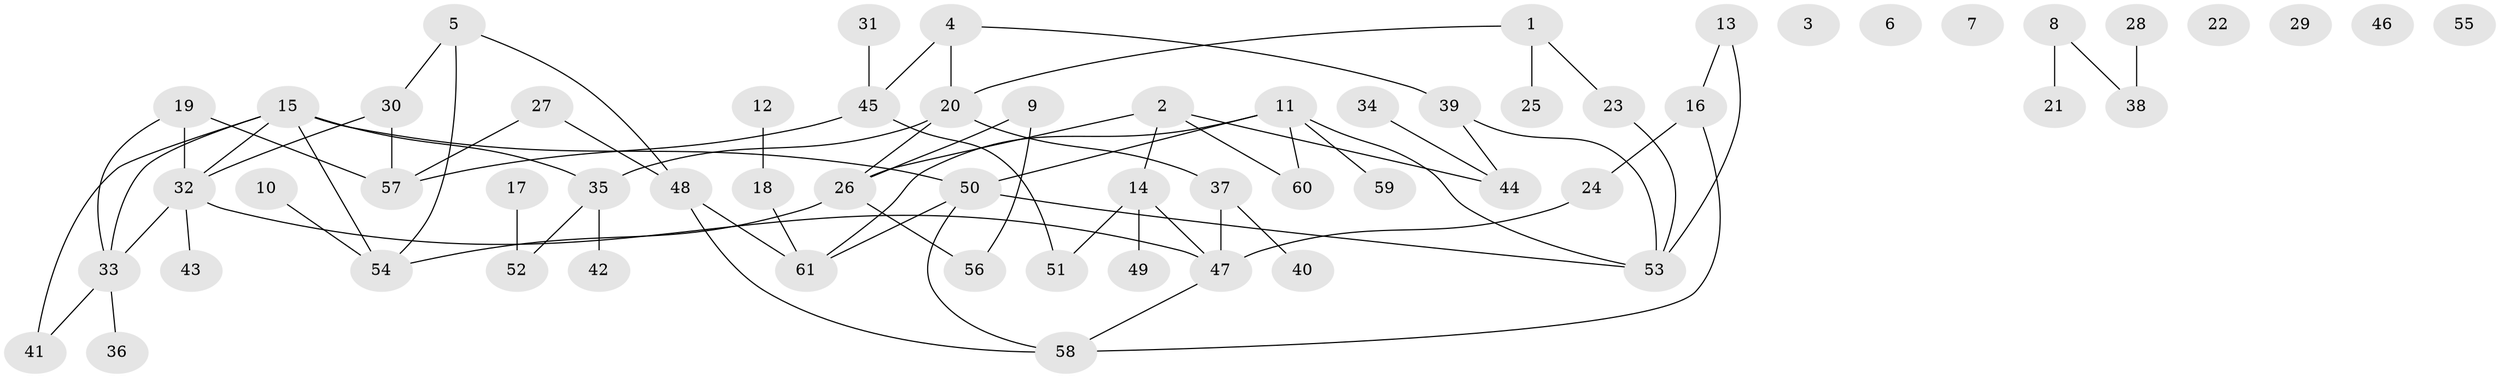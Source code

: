 // coarse degree distribution, {3: 0.3333333333333333, 4: 0.1, 7: 0.06666666666666667, 1: 0.3, 5: 0.1, 2: 0.1}
// Generated by graph-tools (version 1.1) at 2025/47/03/04/25 22:47:56]
// undirected, 61 vertices, 75 edges
graph export_dot {
  node [color=gray90,style=filled];
  1;
  2;
  3;
  4;
  5;
  6;
  7;
  8;
  9;
  10;
  11;
  12;
  13;
  14;
  15;
  16;
  17;
  18;
  19;
  20;
  21;
  22;
  23;
  24;
  25;
  26;
  27;
  28;
  29;
  30;
  31;
  32;
  33;
  34;
  35;
  36;
  37;
  38;
  39;
  40;
  41;
  42;
  43;
  44;
  45;
  46;
  47;
  48;
  49;
  50;
  51;
  52;
  53;
  54;
  55;
  56;
  57;
  58;
  59;
  60;
  61;
  1 -- 20;
  1 -- 23;
  1 -- 25;
  2 -- 14;
  2 -- 26;
  2 -- 44;
  2 -- 60;
  4 -- 20;
  4 -- 39;
  4 -- 45;
  5 -- 30;
  5 -- 48;
  5 -- 54;
  8 -- 21;
  8 -- 38;
  9 -- 26;
  9 -- 56;
  10 -- 54;
  11 -- 50;
  11 -- 53;
  11 -- 59;
  11 -- 60;
  11 -- 61;
  12 -- 18;
  13 -- 16;
  13 -- 53;
  14 -- 47;
  14 -- 49;
  14 -- 51;
  15 -- 32;
  15 -- 33;
  15 -- 35;
  15 -- 41;
  15 -- 50;
  15 -- 54;
  16 -- 24;
  16 -- 58;
  17 -- 52;
  18 -- 61;
  19 -- 32;
  19 -- 33;
  19 -- 57;
  20 -- 26;
  20 -- 35;
  20 -- 37;
  23 -- 53;
  24 -- 47;
  26 -- 54;
  26 -- 56;
  27 -- 48;
  27 -- 57;
  28 -- 38;
  30 -- 32;
  30 -- 57;
  31 -- 45;
  32 -- 33;
  32 -- 43;
  32 -- 47;
  33 -- 36;
  33 -- 41;
  34 -- 44;
  35 -- 42;
  35 -- 52;
  37 -- 40;
  37 -- 47;
  39 -- 44;
  39 -- 53;
  45 -- 51;
  45 -- 57;
  47 -- 58;
  48 -- 58;
  48 -- 61;
  50 -- 53;
  50 -- 58;
  50 -- 61;
}
